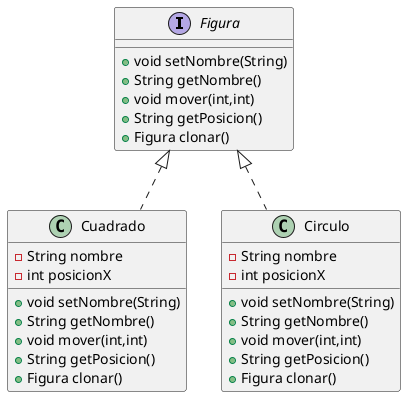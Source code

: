 @startuml
interface Figura {
+ void setNombre(String)
+ String getNombre()
+ void mover(int,int)
+ String getPosicion()
+ Figura clonar()
}


class Cuadrado {
- String nombre
- int posicionX
+ void setNombre(String)
+ String getNombre()
+ void mover(int,int)
+ String getPosicion()
+ Figura clonar()
}

class Circulo {
- String nombre
- int posicionX
+ void setNombre(String)
+ String getNombre()
+ void mover(int,int)
+ String getPosicion()
+ Figura clonar()
}

Figura <|.. Cuadrado
Figura <|.. Circulo
@enduml